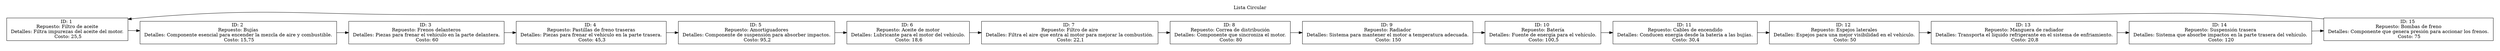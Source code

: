 digraph {
	node[shape=record];
	graph[pencolor=transparent];
	rankdir=LR;
	subgraph cluster_0{
		label = "Lista Circular";
			n0 [label = "{ID: 1 \n Repuesto: Filtro de aceite \n Detalles: Filtra impurezas del aceite del motor. \n Costo: 25,5}"];
			n1 [label = "{ID: 2 \n Repuesto: Bujías \n Detalles: Componente esencial para encender la mezcla de aire y combustible. \n Costo: 15,75}"];
			n2 [label = "{ID: 3 \n Repuesto: Frenos delanteros \n Detalles: Piezas para frenar el vehículo en la parte delantera. \n Costo: 60}"];
			n3 [label = "{ID: 4 \n Repuesto: Pastillas de freno traseras \n Detalles: Piezas para frenar el vehículo en la parte trasera. \n Costo: 45,3}"];
			n4 [label = "{ID: 5 \n Repuesto: Amortiguadores \n Detalles: Componente de suspensión para absorber impactos. \n Costo: 95,2}"];
			n5 [label = "{ID: 6 \n Repuesto: Aceite de motor \n Detalles: Lubricante para el motor del vehículo. \n Costo: 18,6}"];
			n6 [label = "{ID: 7 \n Repuesto: Filtro de aire \n Detalles: Filtra el aire que entra al motor para mejorar la combustión. \n Costo: 22,1}"];
			n7 [label = "{ID: 8 \n Repuesto: Correa de distribución \n Detalles: Componente que sincroniza el motor. \n Costo: 80}"];
			n8 [label = "{ID: 9 \n Repuesto: Radiador \n Detalles: Sistema para mantener el motor a temperatura adecuada. \n Costo: 150}"];
			n9 [label = "{ID: 10 \n Repuesto: Batería \n Detalles: Fuente de energía para el vehículo. \n Costo: 100,5}"];
			n10 [label = "{ID: 11 \n Repuesto: Cables de encendido \n Detalles: Conducen energía desde la batería a las bujías. \n Costo: 30,4}"];
			n11 [label = "{ID: 12 \n Repuesto: Espejos laterales \n Detalles: Espejos para una mejor visibilidad en el vehículo. \n Costo: 50}"];
			n12 [label = "{ID: 13 \n Repuesto: Manguera de radiador \n Detalles: Transporta el líquido refrigerante en el sistema de enfriamiento. \n Costo: 20,8}"];
			n13 [label = "{ID: 14 \n Repuesto: Suspensión trasera \n Detalles: Sistema que absorbe impactos en la parte trasera del vehículo. \n Costo: 120}"];
			n14 [label = "{ID: 15 \n Repuesto: Bombas de freno \n Detalles: Componente que genera presión para accionar los frenos. \n Costo: 75}"];
			n0 -> n1;
			n1 -> n2;
			n2 -> n3;
			n3 -> n4;
			n4 -> n5;
			n5 -> n6;
			n6 -> n7;
			n7 -> n8;
			n8 -> n9;
			n9 -> n10;
			n10 -> n11;
			n11 -> n12;
			n12 -> n13;
			n13 -> n14;
			n14->n0;
		}
}
